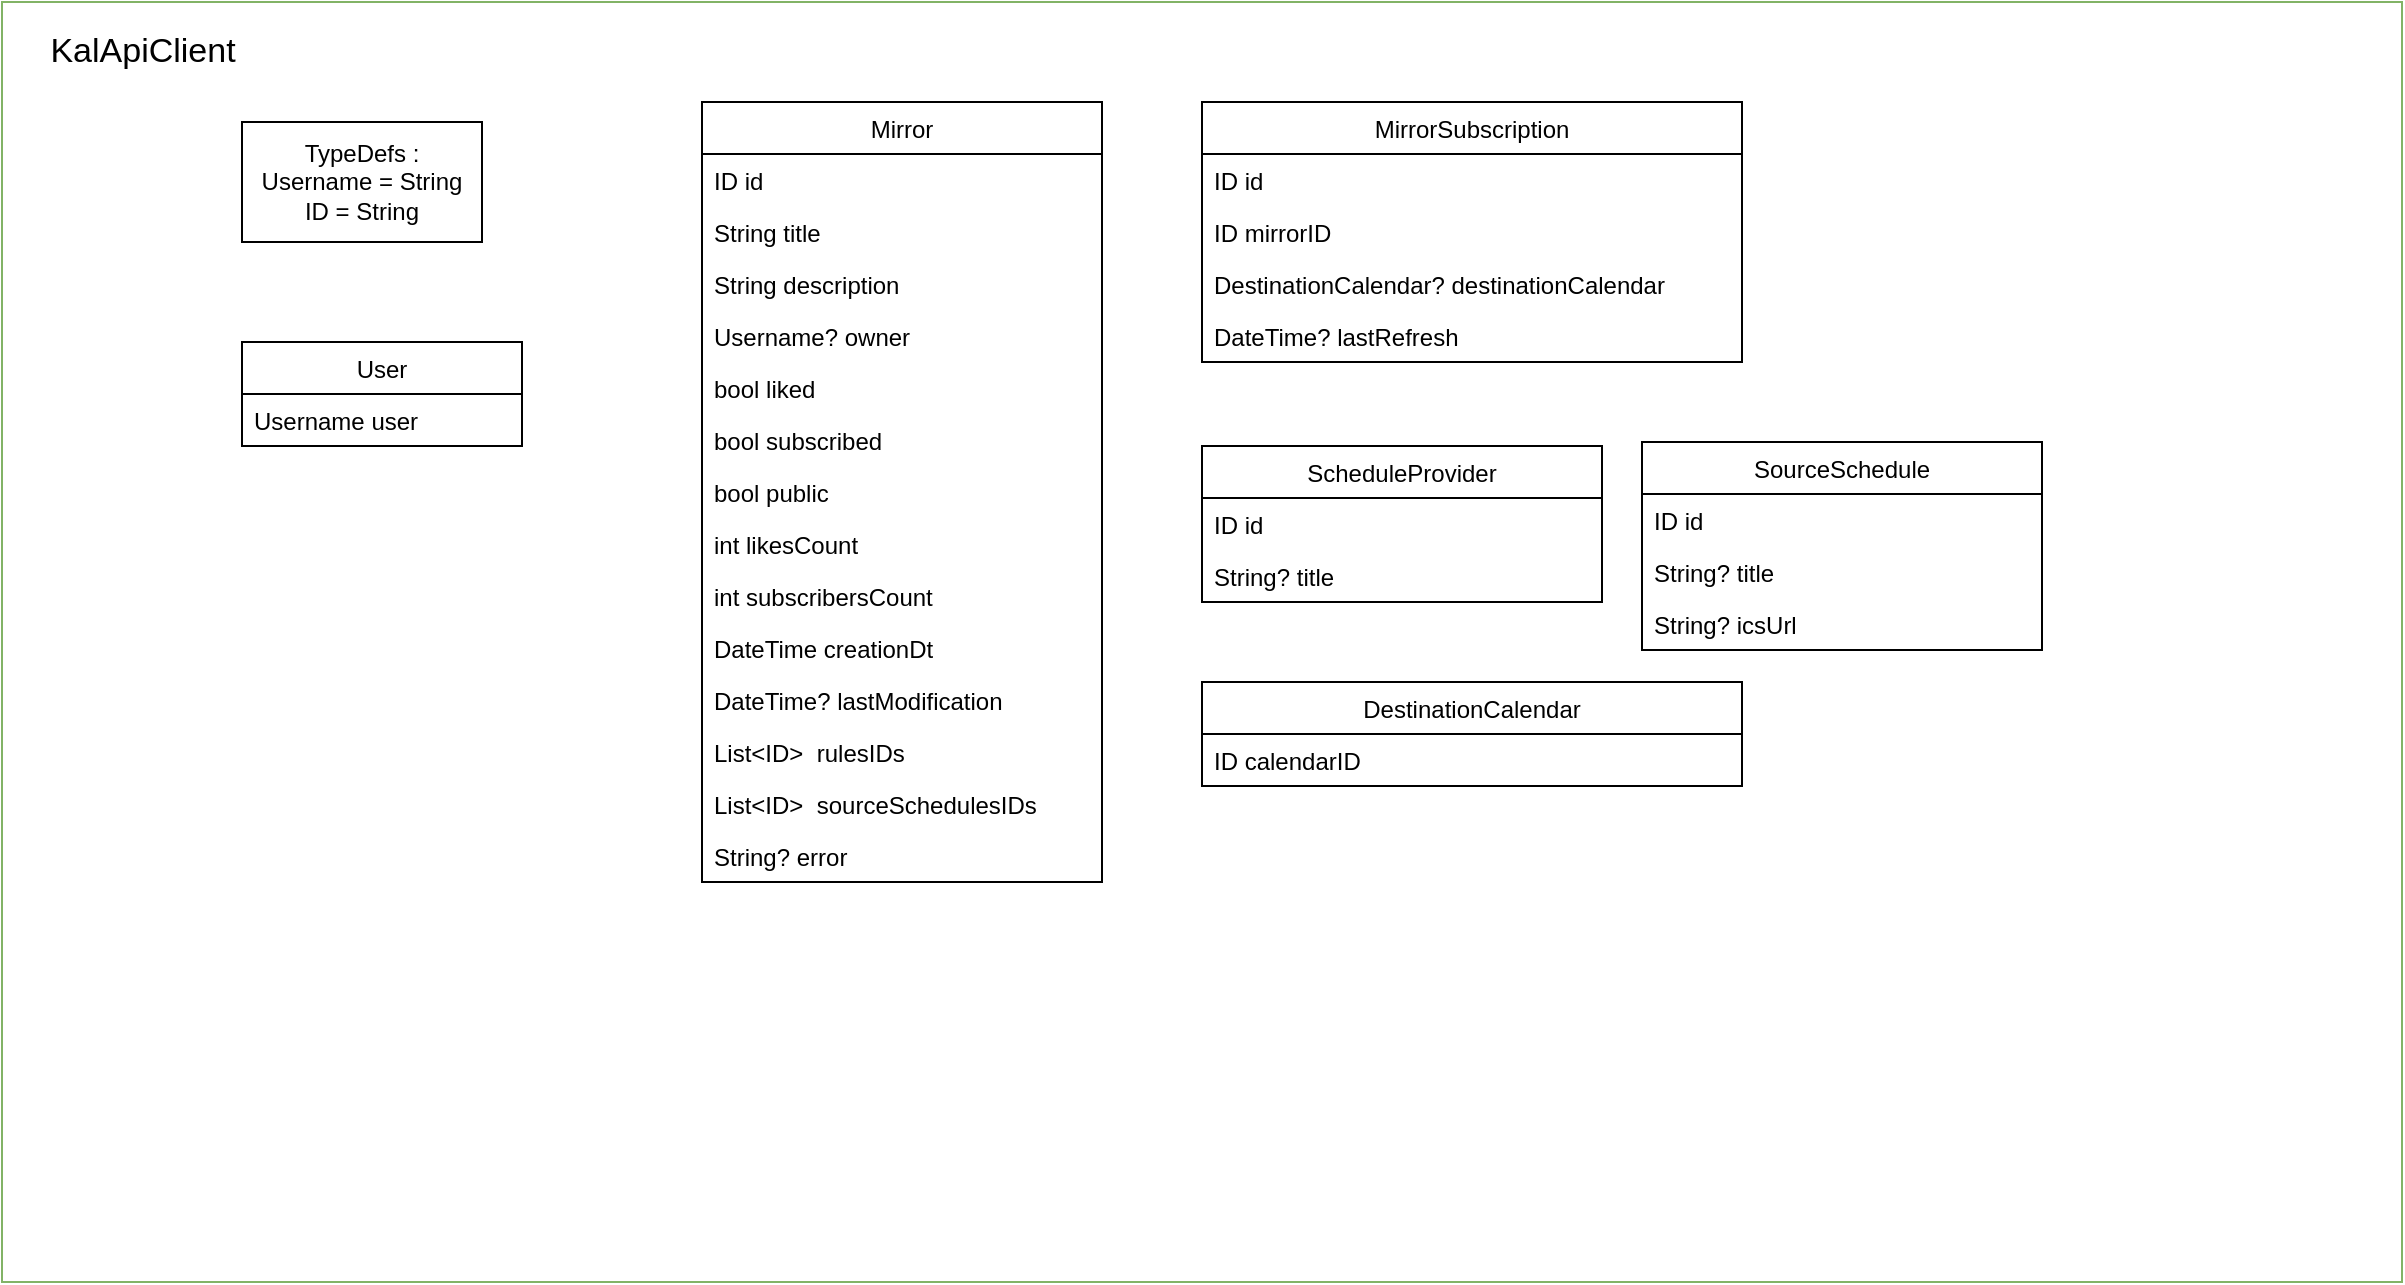 <mxfile version="20.4.0" type="device"><diagram id="C5RBs43oDa-KdzZeNtuy" name="Page-1"><mxGraphModel dx="989" dy="1699" grid="1" gridSize="10" guides="1" tooltips="1" connect="1" arrows="1" fold="1" page="1" pageScale="1" pageWidth="827" pageHeight="1169" math="0" shadow="0"><root><mxCell id="WIyWlLk6GJQsqaUBKTNV-0"/><mxCell id="WIyWlLk6GJQsqaUBKTNV-1" parent="WIyWlLk6GJQsqaUBKTNV-0"/><mxCell id="NvPSokIqA2up-w_59iPe-58" value="" style="rounded=0;whiteSpace=wrap;html=1;fillColor=none;strokeColor=#82b366;fillStyle=solid;" vertex="1" parent="WIyWlLk6GJQsqaUBKTNV-1"><mxGeometry x="270" y="-90" width="1200" height="640" as="geometry"/></mxCell><mxCell id="NvPSokIqA2up-w_59iPe-3" value="Mirror" style="swimlane;fontStyle=0;childLayout=stackLayout;horizontal=1;startSize=26;fillColor=none;horizontalStack=0;resizeParent=1;resizeParentMax=0;resizeLast=0;collapsible=1;marginBottom=0;" vertex="1" parent="WIyWlLk6GJQsqaUBKTNV-1"><mxGeometry x="620" y="-40" width="200" height="390" as="geometry"/></mxCell><mxCell id="NvPSokIqA2up-w_59iPe-4" value="ID id" style="text;strokeColor=none;fillColor=none;align=left;verticalAlign=top;spacingLeft=4;spacingRight=4;overflow=hidden;rotatable=0;points=[[0,0.5],[1,0.5]];portConstraint=eastwest;" vertex="1" parent="NvPSokIqA2up-w_59iPe-3"><mxGeometry y="26" width="200" height="26" as="geometry"/></mxCell><mxCell id="NvPSokIqA2up-w_59iPe-5" value="String title" style="text;strokeColor=none;fillColor=none;align=left;verticalAlign=top;spacingLeft=4;spacingRight=4;overflow=hidden;rotatable=0;points=[[0,0.5],[1,0.5]];portConstraint=eastwest;" vertex="1" parent="NvPSokIqA2up-w_59iPe-3"><mxGeometry y="52" width="200" height="26" as="geometry"/></mxCell><mxCell id="NvPSokIqA2up-w_59iPe-6" value="String description&#10;" style="text;strokeColor=none;fillColor=none;align=left;verticalAlign=top;spacingLeft=4;spacingRight=4;overflow=hidden;rotatable=0;points=[[0,0.5],[1,0.5]];portConstraint=eastwest;" vertex="1" parent="NvPSokIqA2up-w_59iPe-3"><mxGeometry y="78" width="200" height="26" as="geometry"/></mxCell><mxCell id="NvPSokIqA2up-w_59iPe-18" value="Username? owner" style="text;strokeColor=none;fillColor=none;align=left;verticalAlign=top;spacingLeft=4;spacingRight=4;overflow=hidden;rotatable=0;points=[[0,0.5],[1,0.5]];portConstraint=eastwest;" vertex="1" parent="NvPSokIqA2up-w_59iPe-3"><mxGeometry y="104" width="200" height="26" as="geometry"/></mxCell><mxCell id="NvPSokIqA2up-w_59iPe-7" value="bool liked&#10;" style="text;strokeColor=none;fillColor=none;align=left;verticalAlign=top;spacingLeft=4;spacingRight=4;overflow=hidden;rotatable=0;points=[[0,0.5],[1,0.5]];portConstraint=eastwest;" vertex="1" parent="NvPSokIqA2up-w_59iPe-3"><mxGeometry y="130" width="200" height="26" as="geometry"/></mxCell><mxCell id="NvPSokIqA2up-w_59iPe-8" value="bool subscribed" style="text;strokeColor=none;fillColor=none;align=left;verticalAlign=top;spacingLeft=4;spacingRight=4;overflow=hidden;rotatable=0;points=[[0,0.5],[1,0.5]];portConstraint=eastwest;" vertex="1" parent="NvPSokIqA2up-w_59iPe-3"><mxGeometry y="156" width="200" height="26" as="geometry"/></mxCell><mxCell id="NvPSokIqA2up-w_59iPe-9" value="bool public" style="text;strokeColor=none;fillColor=none;align=left;verticalAlign=top;spacingLeft=4;spacingRight=4;overflow=hidden;rotatable=0;points=[[0,0.5],[1,0.5]];portConstraint=eastwest;" vertex="1" parent="NvPSokIqA2up-w_59iPe-3"><mxGeometry y="182" width="200" height="26" as="geometry"/></mxCell><mxCell id="NvPSokIqA2up-w_59iPe-11" value="int likesCount" style="text;strokeColor=none;fillColor=none;align=left;verticalAlign=top;spacingLeft=4;spacingRight=4;overflow=hidden;rotatable=0;points=[[0,0.5],[1,0.5]];portConstraint=eastwest;" vertex="1" parent="NvPSokIqA2up-w_59iPe-3"><mxGeometry y="208" width="200" height="26" as="geometry"/></mxCell><mxCell id="NvPSokIqA2up-w_59iPe-12" value="int subscribersCount" style="text;strokeColor=none;fillColor=none;align=left;verticalAlign=top;spacingLeft=4;spacingRight=4;overflow=hidden;rotatable=0;points=[[0,0.5],[1,0.5]];portConstraint=eastwest;" vertex="1" parent="NvPSokIqA2up-w_59iPe-3"><mxGeometry y="234" width="200" height="26" as="geometry"/></mxCell><mxCell id="NvPSokIqA2up-w_59iPe-13" value="DateTime creationDt" style="text;strokeColor=none;fillColor=none;align=left;verticalAlign=top;spacingLeft=4;spacingRight=4;overflow=hidden;rotatable=0;points=[[0,0.5],[1,0.5]];portConstraint=eastwest;" vertex="1" parent="NvPSokIqA2up-w_59iPe-3"><mxGeometry y="260" width="200" height="26" as="geometry"/></mxCell><mxCell id="NvPSokIqA2up-w_59iPe-15" value="DateTime? lastModification" style="text;strokeColor=none;fillColor=none;align=left;verticalAlign=top;spacingLeft=4;spacingRight=4;overflow=hidden;rotatable=0;points=[[0,0.5],[1,0.5]];portConstraint=eastwest;" vertex="1" parent="NvPSokIqA2up-w_59iPe-3"><mxGeometry y="286" width="200" height="26" as="geometry"/></mxCell><mxCell id="NvPSokIqA2up-w_59iPe-16" value="List&lt;ID&gt;  rulesIDs" style="text;strokeColor=none;fillColor=none;align=left;verticalAlign=top;spacingLeft=4;spacingRight=4;overflow=hidden;rotatable=0;points=[[0,0.5],[1,0.5]];portConstraint=eastwest;" vertex="1" parent="NvPSokIqA2up-w_59iPe-3"><mxGeometry y="312" width="200" height="26" as="geometry"/></mxCell><mxCell id="NvPSokIqA2up-w_59iPe-17" value="List&lt;ID&gt;  sourceSchedulesIDs" style="text;strokeColor=none;fillColor=none;align=left;verticalAlign=top;spacingLeft=4;spacingRight=4;overflow=hidden;rotatable=0;points=[[0,0.5],[1,0.5]];portConstraint=eastwest;" vertex="1" parent="NvPSokIqA2up-w_59iPe-3"><mxGeometry y="338" width="200" height="26" as="geometry"/></mxCell><mxCell id="NvPSokIqA2up-w_59iPe-81" value="String? error" style="text;strokeColor=none;fillColor=none;align=left;verticalAlign=top;spacingLeft=4;spacingRight=4;overflow=hidden;rotatable=0;points=[[0,0.5],[1,0.5]];portConstraint=eastwest;" vertex="1" parent="NvPSokIqA2up-w_59iPe-3"><mxGeometry y="364" width="200" height="26" as="geometry"/></mxCell><mxCell id="NvPSokIqA2up-w_59iPe-19" value="TypeDefs :&lt;br&gt;Username = String&lt;br&gt;ID = String" style="rounded=0;whiteSpace=wrap;html=1;" vertex="1" parent="WIyWlLk6GJQsqaUBKTNV-1"><mxGeometry x="390" y="-30" width="120" height="60" as="geometry"/></mxCell><mxCell id="NvPSokIqA2up-w_59iPe-20" value="MirrorSubscription" style="swimlane;fontStyle=0;childLayout=stackLayout;horizontal=1;startSize=26;fillColor=none;horizontalStack=0;resizeParent=1;resizeParentMax=0;resizeLast=0;collapsible=1;marginBottom=0;" vertex="1" parent="WIyWlLk6GJQsqaUBKTNV-1"><mxGeometry x="870" y="-40" width="270" height="130" as="geometry"/></mxCell><mxCell id="NvPSokIqA2up-w_59iPe-21" value="ID id" style="text;strokeColor=none;fillColor=none;align=left;verticalAlign=top;spacingLeft=4;spacingRight=4;overflow=hidden;rotatable=0;points=[[0,0.5],[1,0.5]];portConstraint=eastwest;" vertex="1" parent="NvPSokIqA2up-w_59iPe-20"><mxGeometry y="26" width="270" height="26" as="geometry"/></mxCell><mxCell id="NvPSokIqA2up-w_59iPe-22" value="ID mirrorID" style="text;strokeColor=none;fillColor=none;align=left;verticalAlign=top;spacingLeft=4;spacingRight=4;overflow=hidden;rotatable=0;points=[[0,0.5],[1,0.5]];portConstraint=eastwest;" vertex="1" parent="NvPSokIqA2up-w_59iPe-20"><mxGeometry y="52" width="270" height="26" as="geometry"/></mxCell><mxCell id="NvPSokIqA2up-w_59iPe-23" value="DestinationCalendar? destinationCalendar" style="text;strokeColor=none;fillColor=none;align=left;verticalAlign=top;spacingLeft=4;spacingRight=4;overflow=hidden;rotatable=0;points=[[0,0.5],[1,0.5]];portConstraint=eastwest;" vertex="1" parent="NvPSokIqA2up-w_59iPe-20"><mxGeometry y="78" width="270" height="26" as="geometry"/></mxCell><mxCell id="NvPSokIqA2up-w_59iPe-74" value="DateTime? lastRefresh" style="text;strokeColor=none;fillColor=none;align=left;verticalAlign=top;spacingLeft=4;spacingRight=4;overflow=hidden;rotatable=0;points=[[0,0.5],[1,0.5]];portConstraint=eastwest;" vertex="1" parent="NvPSokIqA2up-w_59iPe-20"><mxGeometry y="104" width="270" height="26" as="geometry"/></mxCell><mxCell id="NvPSokIqA2up-w_59iPe-54" value="User" style="swimlane;fontStyle=0;childLayout=stackLayout;horizontal=1;startSize=26;fillColor=none;horizontalStack=0;resizeParent=1;resizeParentMax=0;resizeLast=0;collapsible=1;marginBottom=0;" vertex="1" parent="WIyWlLk6GJQsqaUBKTNV-1"><mxGeometry x="390" y="80" width="140" height="52" as="geometry"/></mxCell><mxCell id="NvPSokIqA2up-w_59iPe-55" value="Username user" style="text;strokeColor=none;fillColor=none;align=left;verticalAlign=top;spacingLeft=4;spacingRight=4;overflow=hidden;rotatable=0;points=[[0,0.5],[1,0.5]];portConstraint=eastwest;" vertex="1" parent="NvPSokIqA2up-w_59iPe-54"><mxGeometry y="26" width="140" height="26" as="geometry"/></mxCell><mxCell id="NvPSokIqA2up-w_59iPe-59" value="KalApiClient" style="text;html=1;align=center;verticalAlign=middle;resizable=0;points=[];autosize=1;strokeColor=none;fillColor=none;fontSize=17;" vertex="1" parent="WIyWlLk6GJQsqaUBKTNV-1"><mxGeometry x="280" y="-80" width="120" height="30" as="geometry"/></mxCell><mxCell id="NvPSokIqA2up-w_59iPe-60" value="SourceSchedule" style="swimlane;fontStyle=0;childLayout=stackLayout;horizontal=1;startSize=26;fillColor=none;horizontalStack=0;resizeParent=1;resizeParentMax=0;resizeLast=0;collapsible=1;marginBottom=0;" vertex="1" parent="WIyWlLk6GJQsqaUBKTNV-1"><mxGeometry x="1090" y="130" width="200" height="104" as="geometry"/></mxCell><mxCell id="NvPSokIqA2up-w_59iPe-61" value="ID id" style="text;strokeColor=none;fillColor=none;align=left;verticalAlign=top;spacingLeft=4;spacingRight=4;overflow=hidden;rotatable=0;points=[[0,0.5],[1,0.5]];portConstraint=eastwest;" vertex="1" parent="NvPSokIqA2up-w_59iPe-60"><mxGeometry y="26" width="200" height="26" as="geometry"/></mxCell><mxCell id="NvPSokIqA2up-w_59iPe-62" value="String? title" style="text;strokeColor=none;fillColor=none;align=left;verticalAlign=top;spacingLeft=4;spacingRight=4;overflow=hidden;rotatable=0;points=[[0,0.5],[1,0.5]];portConstraint=eastwest;" vertex="1" parent="NvPSokIqA2up-w_59iPe-60"><mxGeometry y="52" width="200" height="26" as="geometry"/></mxCell><mxCell id="NvPSokIqA2up-w_59iPe-66" value="String? icsUrl" style="text;strokeColor=none;fillColor=none;align=left;verticalAlign=top;spacingLeft=4;spacingRight=4;overflow=hidden;rotatable=0;points=[[0,0.5],[1,0.5]];portConstraint=eastwest;" vertex="1" parent="NvPSokIqA2up-w_59iPe-60"><mxGeometry y="78" width="200" height="26" as="geometry"/></mxCell><mxCell id="NvPSokIqA2up-w_59iPe-67" value="ScheduleProvider" style="swimlane;fontStyle=0;childLayout=stackLayout;horizontal=1;startSize=26;fillColor=none;horizontalStack=0;resizeParent=1;resizeParentMax=0;resizeLast=0;collapsible=1;marginBottom=0;" vertex="1" parent="WIyWlLk6GJQsqaUBKTNV-1"><mxGeometry x="870" y="132" width="200" height="78" as="geometry"/></mxCell><mxCell id="NvPSokIqA2up-w_59iPe-68" value="ID id" style="text;strokeColor=none;fillColor=none;align=left;verticalAlign=top;spacingLeft=4;spacingRight=4;overflow=hidden;rotatable=0;points=[[0,0.5],[1,0.5]];portConstraint=eastwest;" vertex="1" parent="NvPSokIqA2up-w_59iPe-67"><mxGeometry y="26" width="200" height="26" as="geometry"/></mxCell><mxCell id="NvPSokIqA2up-w_59iPe-69" value="String? title" style="text;strokeColor=none;fillColor=none;align=left;verticalAlign=top;spacingLeft=4;spacingRight=4;overflow=hidden;rotatable=0;points=[[0,0.5],[1,0.5]];portConstraint=eastwest;" vertex="1" parent="NvPSokIqA2up-w_59iPe-67"><mxGeometry y="52" width="200" height="26" as="geometry"/></mxCell><mxCell id="NvPSokIqA2up-w_59iPe-75" value="DestinationCalendar" style="swimlane;fontStyle=0;childLayout=stackLayout;horizontal=1;startSize=26;fillColor=none;horizontalStack=0;resizeParent=1;resizeParentMax=0;resizeLast=0;collapsible=1;marginBottom=0;" vertex="1" parent="WIyWlLk6GJQsqaUBKTNV-1"><mxGeometry x="870" y="250" width="270" height="52" as="geometry"/></mxCell><mxCell id="NvPSokIqA2up-w_59iPe-76" value="ID calendarID" style="text;strokeColor=none;fillColor=none;align=left;verticalAlign=top;spacingLeft=4;spacingRight=4;overflow=hidden;rotatable=0;points=[[0,0.5],[1,0.5]];portConstraint=eastwest;" vertex="1" parent="NvPSokIqA2up-w_59iPe-75"><mxGeometry y="26" width="270" height="26" as="geometry"/></mxCell></root></mxGraphModel></diagram></mxfile>